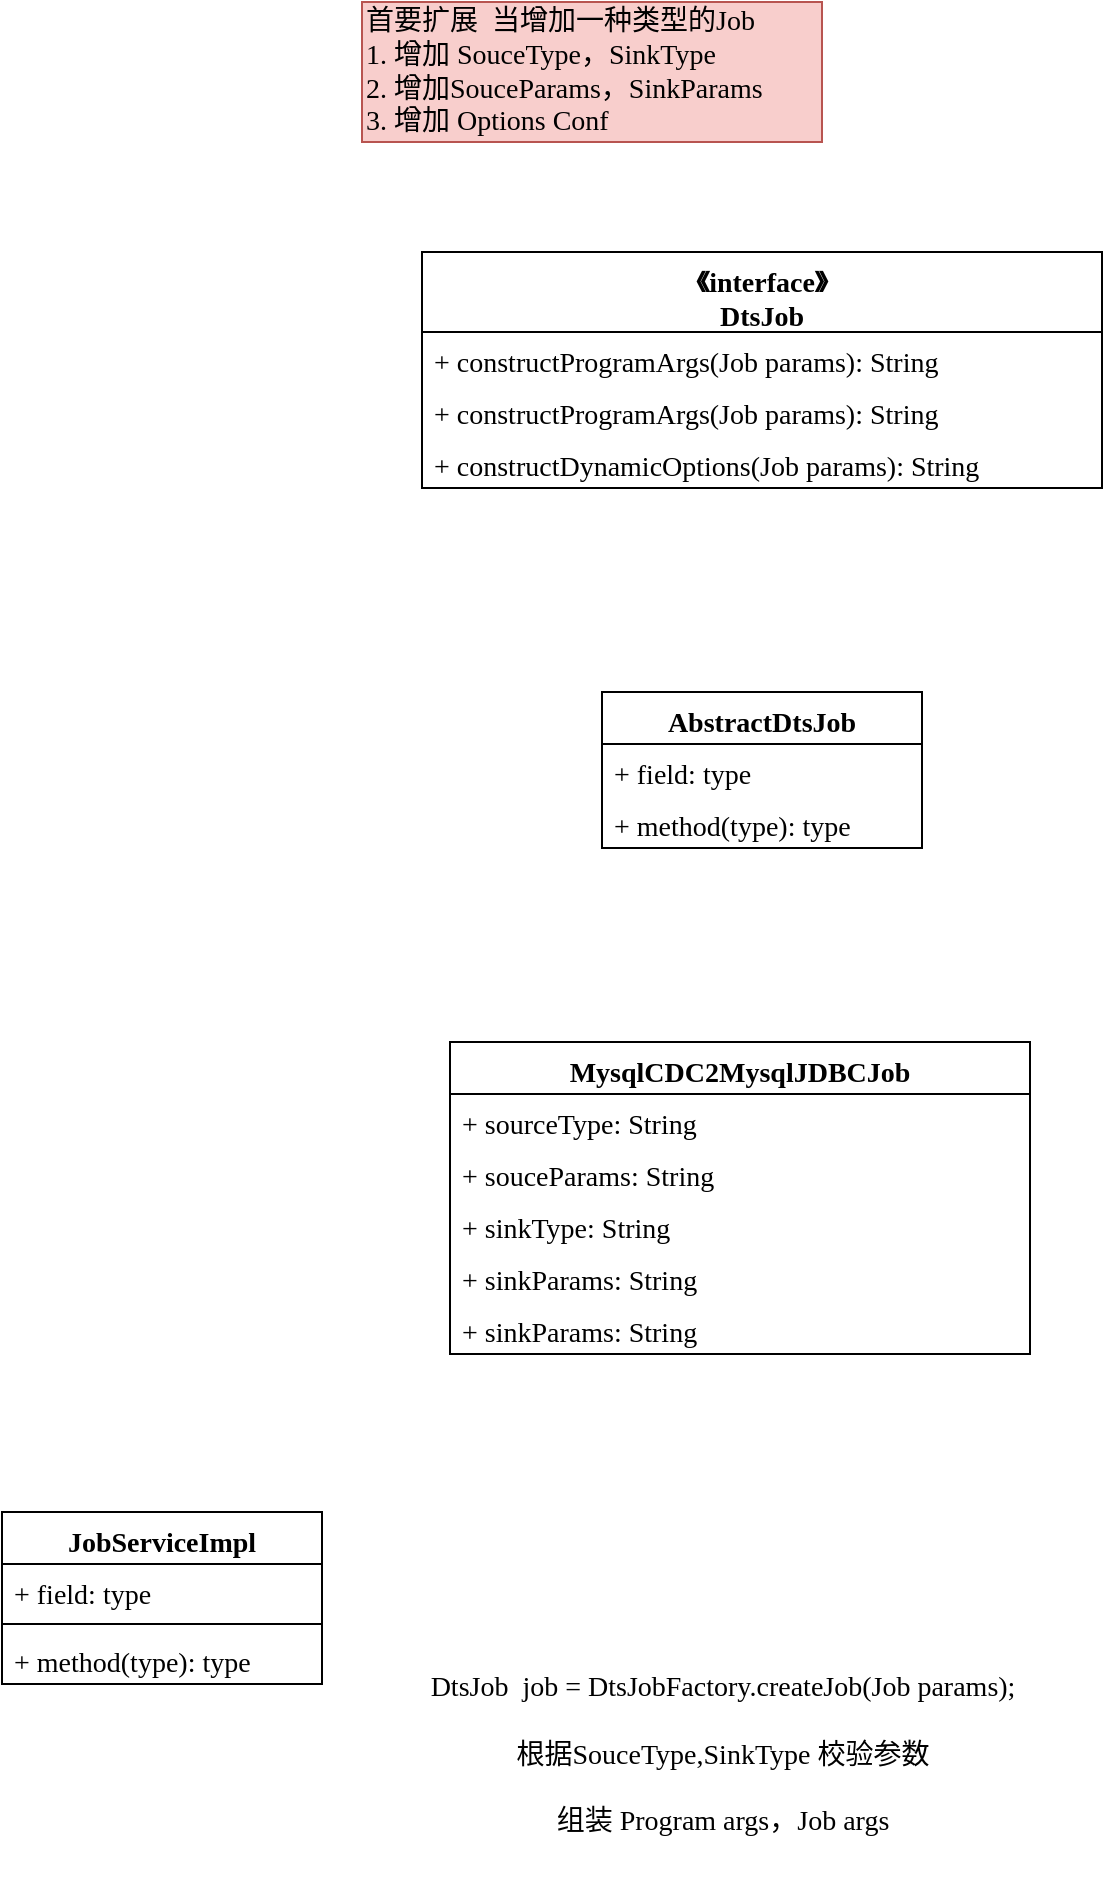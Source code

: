 <mxfile version="16.0.2" type="device"><diagram id="QjSTt0h297H7j9gSFs2y" name="Page-1"><mxGraphModel dx="826" dy="1692" grid="1" gridSize="10" guides="1" tooltips="1" connect="1" arrows="1" fold="1" page="1" pageScale="1" pageWidth="827" pageHeight="1169" math="0" shadow="0"><root><mxCell id="0"/><mxCell id="1" parent="0"/><mxCell id="Xq6xWSWtocZ40lKP3Xg0-9" value="《interface》&#10;DtsJob" style="swimlane;fontStyle=1;align=center;verticalAlign=top;childLayout=stackLayout;horizontal=1;startSize=40;horizontalStack=0;resizeParent=1;resizeParentMax=0;resizeLast=0;collapsible=1;marginBottom=0;fontSize=14;fontFamily=Comic Sans MS;" vertex="1" parent="1"><mxGeometry x="235" y="180" width="340" height="118" as="geometry"/></mxCell><mxCell id="Xq6xWSWtocZ40lKP3Xg0-23" value="+ constructProgramArgs(Job params): String" style="text;strokeColor=none;fillColor=none;align=left;verticalAlign=top;spacingLeft=4;spacingRight=4;overflow=hidden;rotatable=0;points=[[0,0.5],[1,0.5]];portConstraint=eastwest;fontSize=14;fontFamily=Comic Sans MS;" vertex="1" parent="Xq6xWSWtocZ40lKP3Xg0-9"><mxGeometry y="40" width="340" height="26" as="geometry"/></mxCell><mxCell id="Xq6xWSWtocZ40lKP3Xg0-10" value="+ constructProgramArgs(Job params): String" style="text;strokeColor=none;fillColor=none;align=left;verticalAlign=top;spacingLeft=4;spacingRight=4;overflow=hidden;rotatable=0;points=[[0,0.5],[1,0.5]];portConstraint=eastwest;fontSize=14;fontFamily=Comic Sans MS;" vertex="1" parent="Xq6xWSWtocZ40lKP3Xg0-9"><mxGeometry y="66" width="340" height="26" as="geometry"/></mxCell><mxCell id="Xq6xWSWtocZ40lKP3Xg0-12" value="+ constructDynamicOptions(Job params): String" style="text;strokeColor=none;fillColor=none;align=left;verticalAlign=top;spacingLeft=4;spacingRight=4;overflow=hidden;rotatable=0;points=[[0,0.5],[1,0.5]];portConstraint=eastwest;fontSize=14;fontFamily=Comic Sans MS;" vertex="1" parent="Xq6xWSWtocZ40lKP3Xg0-9"><mxGeometry y="92" width="340" height="26" as="geometry"/></mxCell><mxCell id="Xq6xWSWtocZ40lKP3Xg0-14" value="首要扩展&amp;nbsp; 当增加一种类型的Job&lt;br&gt;1. 增加 SouceType，SinkType&lt;br&gt;2. 增加SouceParams，SinkParams&lt;br&gt;3. 增加 Options Conf" style="text;html=1;align=left;verticalAlign=middle;resizable=0;points=[];autosize=1;strokeColor=#b85450;fillColor=#f8cecc;fontSize=14;fontFamily=Comic Sans MS;" vertex="1" parent="1"><mxGeometry x="205" y="55" width="230" height="70" as="geometry"/></mxCell><mxCell id="Xq6xWSWtocZ40lKP3Xg0-15" value="MysqlCDC2MysqlJDBCJob&#10;" style="swimlane;fontStyle=1;align=center;verticalAlign=top;childLayout=stackLayout;horizontal=1;startSize=26;horizontalStack=0;resizeParent=1;resizeParentMax=0;resizeLast=0;collapsible=1;marginBottom=0;fontFamily=Comic Sans MS;fontSize=14;" vertex="1" parent="1"><mxGeometry x="249" y="575" width="290" height="156" as="geometry"/></mxCell><mxCell id="Xq6xWSWtocZ40lKP3Xg0-16" value="+ sourceType: String" style="text;strokeColor=none;fillColor=none;align=left;verticalAlign=top;spacingLeft=4;spacingRight=4;overflow=hidden;rotatable=0;points=[[0,0.5],[1,0.5]];portConstraint=eastwest;fontFamily=Comic Sans MS;fontSize=14;" vertex="1" parent="Xq6xWSWtocZ40lKP3Xg0-15"><mxGeometry y="26" width="290" height="26" as="geometry"/></mxCell><mxCell id="Xq6xWSWtocZ40lKP3Xg0-18" value="+ souceParams: String" style="text;strokeColor=none;fillColor=none;align=left;verticalAlign=top;spacingLeft=4;spacingRight=4;overflow=hidden;rotatable=0;points=[[0,0.5],[1,0.5]];portConstraint=eastwest;fontFamily=Comic Sans MS;fontSize=14;" vertex="1" parent="Xq6xWSWtocZ40lKP3Xg0-15"><mxGeometry y="52" width="290" height="26" as="geometry"/></mxCell><mxCell id="Xq6xWSWtocZ40lKP3Xg0-20" value="+ sinkType: String" style="text;strokeColor=none;fillColor=none;align=left;verticalAlign=top;spacingLeft=4;spacingRight=4;overflow=hidden;rotatable=0;points=[[0,0.5],[1,0.5]];portConstraint=eastwest;fontFamily=Comic Sans MS;fontSize=14;" vertex="1" parent="Xq6xWSWtocZ40lKP3Xg0-15"><mxGeometry y="78" width="290" height="26" as="geometry"/></mxCell><mxCell id="Xq6xWSWtocZ40lKP3Xg0-21" value="+ sinkParams: String" style="text;strokeColor=none;fillColor=none;align=left;verticalAlign=top;spacingLeft=4;spacingRight=4;overflow=hidden;rotatable=0;points=[[0,0.5],[1,0.5]];portConstraint=eastwest;fontFamily=Comic Sans MS;fontSize=14;" vertex="1" parent="Xq6xWSWtocZ40lKP3Xg0-15"><mxGeometry y="104" width="290" height="26" as="geometry"/></mxCell><mxCell id="Xq6xWSWtocZ40lKP3Xg0-22" value="+ sinkParams: String" style="text;strokeColor=none;fillColor=none;align=left;verticalAlign=top;spacingLeft=4;spacingRight=4;overflow=hidden;rotatable=0;points=[[0,0.5],[1,0.5]];portConstraint=eastwest;fontFamily=Comic Sans MS;fontSize=14;" vertex="1" parent="Xq6xWSWtocZ40lKP3Xg0-15"><mxGeometry y="130" width="290" height="26" as="geometry"/></mxCell><mxCell id="Xq6xWSWtocZ40lKP3Xg0-24" value="JobServiceImpl" style="swimlane;fontStyle=1;align=center;verticalAlign=top;childLayout=stackLayout;horizontal=1;startSize=26;horizontalStack=0;resizeParent=1;resizeParentMax=0;resizeLast=0;collapsible=1;marginBottom=0;fontFamily=Comic Sans MS;fontSize=14;" vertex="1" parent="1"><mxGeometry x="25" y="810" width="160" height="86" as="geometry"/></mxCell><mxCell id="Xq6xWSWtocZ40lKP3Xg0-25" value="+ field: type" style="text;strokeColor=none;fillColor=none;align=left;verticalAlign=top;spacingLeft=4;spacingRight=4;overflow=hidden;rotatable=0;points=[[0,0.5],[1,0.5]];portConstraint=eastwest;fontFamily=Comic Sans MS;fontSize=14;" vertex="1" parent="Xq6xWSWtocZ40lKP3Xg0-24"><mxGeometry y="26" width="160" height="26" as="geometry"/></mxCell><mxCell id="Xq6xWSWtocZ40lKP3Xg0-26" value="" style="line;strokeWidth=1;fillColor=none;align=left;verticalAlign=middle;spacingTop=-1;spacingLeft=3;spacingRight=3;rotatable=0;labelPosition=right;points=[];portConstraint=eastwest;fontFamily=Comic Sans MS;fontSize=14;" vertex="1" parent="Xq6xWSWtocZ40lKP3Xg0-24"><mxGeometry y="52" width="160" height="8" as="geometry"/></mxCell><mxCell id="Xq6xWSWtocZ40lKP3Xg0-27" value="+ method(type): type" style="text;strokeColor=none;fillColor=none;align=left;verticalAlign=top;spacingLeft=4;spacingRight=4;overflow=hidden;rotatable=0;points=[[0,0.5],[1,0.5]];portConstraint=eastwest;fontFamily=Comic Sans MS;fontSize=14;" vertex="1" parent="Xq6xWSWtocZ40lKP3Xg0-24"><mxGeometry y="60" width="160" height="26" as="geometry"/></mxCell><mxCell id="Xq6xWSWtocZ40lKP3Xg0-28" value="AbstractDtsJob" style="swimlane;fontStyle=1;align=center;verticalAlign=top;childLayout=stackLayout;horizontal=1;startSize=26;horizontalStack=0;resizeParent=1;resizeParentMax=0;resizeLast=0;collapsible=1;marginBottom=0;fontFamily=Comic Sans MS;fontSize=14;" vertex="1" parent="1"><mxGeometry x="325" y="400" width="160" height="78" as="geometry"/></mxCell><mxCell id="Xq6xWSWtocZ40lKP3Xg0-29" value="+ field: type" style="text;strokeColor=none;fillColor=none;align=left;verticalAlign=top;spacingLeft=4;spacingRight=4;overflow=hidden;rotatable=0;points=[[0,0.5],[1,0.5]];portConstraint=eastwest;fontFamily=Comic Sans MS;fontSize=14;" vertex="1" parent="Xq6xWSWtocZ40lKP3Xg0-28"><mxGeometry y="26" width="160" height="26" as="geometry"/></mxCell><mxCell id="Xq6xWSWtocZ40lKP3Xg0-31" value="+ method(type): type" style="text;strokeColor=none;fillColor=none;align=left;verticalAlign=top;spacingLeft=4;spacingRight=4;overflow=hidden;rotatable=0;points=[[0,0.5],[1,0.5]];portConstraint=eastwest;fontFamily=Comic Sans MS;fontSize=14;" vertex="1" parent="Xq6xWSWtocZ40lKP3Xg0-28"><mxGeometry y="52" width="160" height="26" as="geometry"/></mxCell><mxCell id="Xq6xWSWtocZ40lKP3Xg0-32" value="DtsJob&amp;nbsp; job = DtsJobFactory.createJob(Job params);&lt;br&gt;&lt;br&gt;根据SouceType,SinkType 校验参数&lt;br&gt;&lt;br&gt;组装 Program args，Job args&lt;br&gt;&lt;br&gt;" style="text;html=1;align=center;verticalAlign=middle;resizable=0;points=[];autosize=1;strokeColor=none;fillColor=none;fontSize=14;fontFamily=Comic Sans MS;" vertex="1" parent="1"><mxGeometry x="200" y="885" width="370" height="110" as="geometry"/></mxCell></root></mxGraphModel></diagram></mxfile>